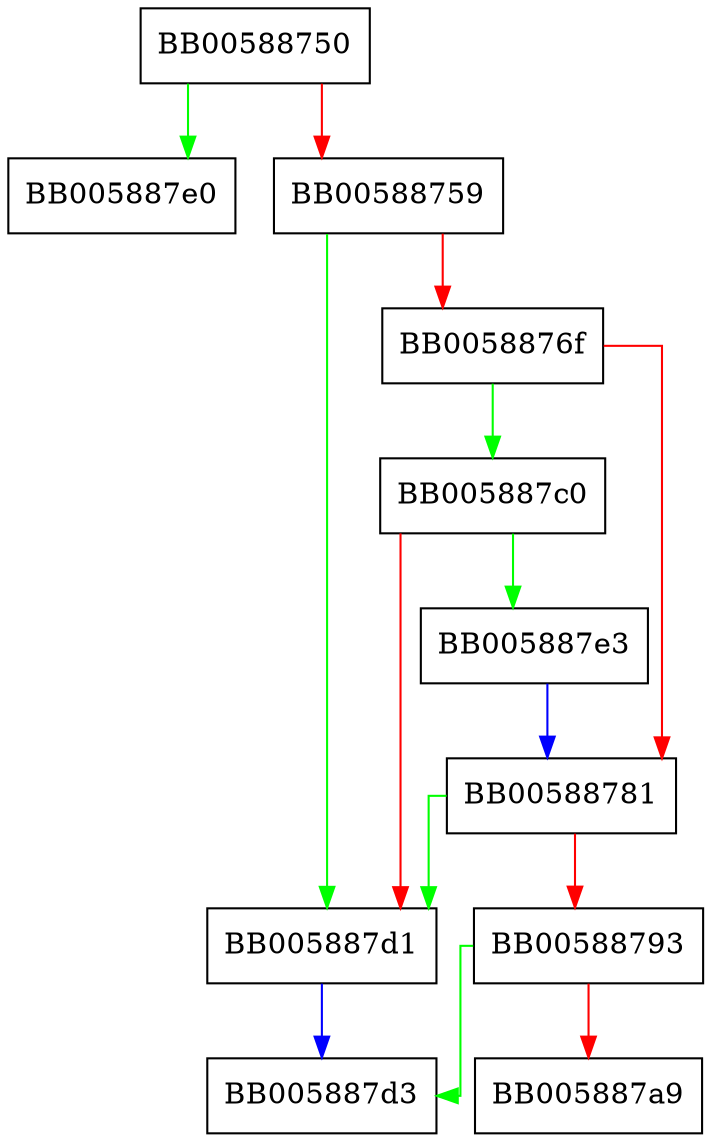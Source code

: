 digraph EC_KEY_oct2key {
  node [shape="box"];
  graph [splines=ortho];
  BB00588750 -> BB005887e0 [color="green"];
  BB00588750 -> BB00588759 [color="red"];
  BB00588759 -> BB005887d1 [color="green"];
  BB00588759 -> BB0058876f [color="red"];
  BB0058876f -> BB005887c0 [color="green"];
  BB0058876f -> BB00588781 [color="red"];
  BB00588781 -> BB005887d1 [color="green"];
  BB00588781 -> BB00588793 [color="red"];
  BB00588793 -> BB005887d3 [color="green"];
  BB00588793 -> BB005887a9 [color="red"];
  BB005887c0 -> BB005887e3 [color="green"];
  BB005887c0 -> BB005887d1 [color="red"];
  BB005887d1 -> BB005887d3 [color="blue"];
  BB005887e3 -> BB00588781 [color="blue"];
}